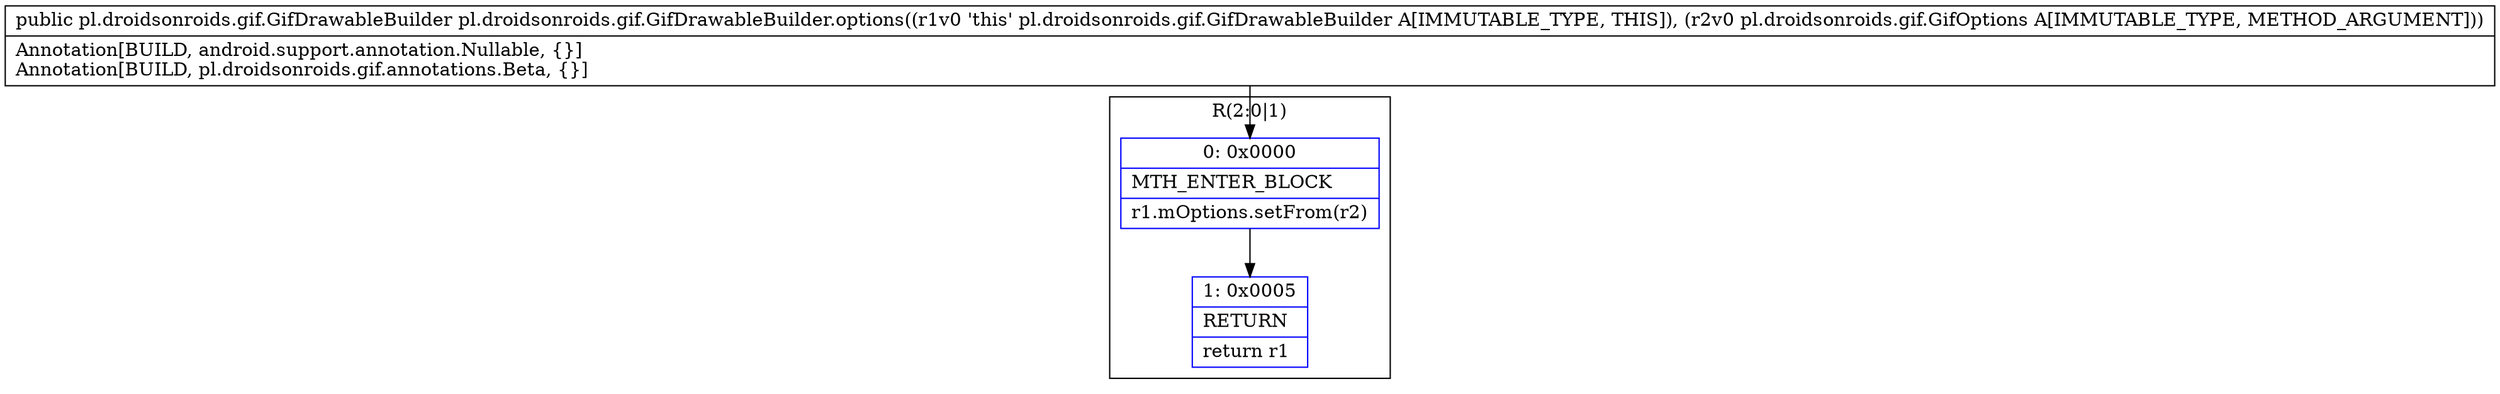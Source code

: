digraph "CFG forpl.droidsonroids.gif.GifDrawableBuilder.options(Lpl\/droidsonroids\/gif\/GifOptions;)Lpl\/droidsonroids\/gif\/GifDrawableBuilder;" {
subgraph cluster_Region_282784300 {
label = "R(2:0|1)";
node [shape=record,color=blue];
Node_0 [shape=record,label="{0\:\ 0x0000|MTH_ENTER_BLOCK\l|r1.mOptions.setFrom(r2)\l}"];
Node_1 [shape=record,label="{1\:\ 0x0005|RETURN\l|return r1\l}"];
}
MethodNode[shape=record,label="{public pl.droidsonroids.gif.GifDrawableBuilder pl.droidsonroids.gif.GifDrawableBuilder.options((r1v0 'this' pl.droidsonroids.gif.GifDrawableBuilder A[IMMUTABLE_TYPE, THIS]), (r2v0 pl.droidsonroids.gif.GifOptions A[IMMUTABLE_TYPE, METHOD_ARGUMENT]))  | Annotation[BUILD, android.support.annotation.Nullable, \{\}]\lAnnotation[BUILD, pl.droidsonroids.gif.annotations.Beta, \{\}]\l}"];
MethodNode -> Node_0;
Node_0 -> Node_1;
}

